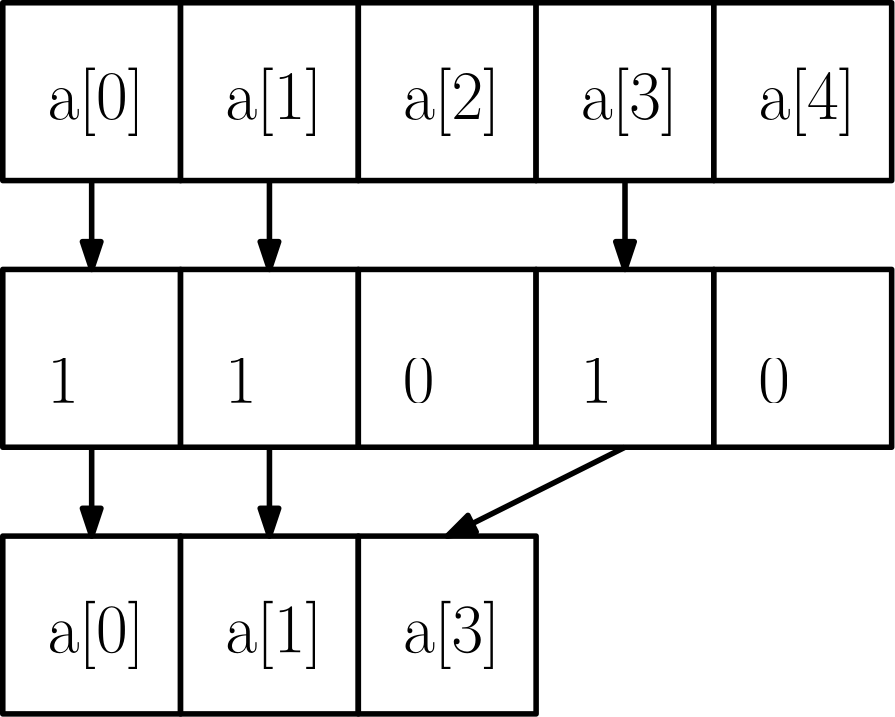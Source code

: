 <?xml version="1.0"?>
<!DOCTYPE ipe SYSTEM "ipe.dtd">
<ipe version="70005" creator="Ipe 7.1.1">
<info created="D:20131031205906" modified="D:20131031224446"/>
<ipestyle name="basic">
<symbol name="arrow/arc(spx)">
<path stroke="sym-stroke" fill="sym-stroke" pen="sym-pen">
0 0 m
-1 0.333 l
-1 -0.333 l
h
</path>
</symbol>
<symbol name="arrow/farc(spx)">
<path stroke="sym-stroke" fill="white" pen="sym-pen">
0 0 m
-1 0.333 l
-1 -0.333 l
h
</path>
</symbol>
<symbol name="mark/circle(sx)" transformations="translations">
<path fill="sym-stroke">
0.6 0 0 0.6 0 0 e
0.4 0 0 0.4 0 0 e
</path>
</symbol>
<symbol name="mark/disk(sx)" transformations="translations">
<path fill="sym-stroke">
0.6 0 0 0.6 0 0 e
</path>
</symbol>
<symbol name="mark/fdisk(sfx)" transformations="translations">
<group>
<path fill="sym-fill">
0.5 0 0 0.5 0 0 e
</path>
<path fill="sym-stroke" fillrule="eofill">
0.6 0 0 0.6 0 0 e
0.4 0 0 0.4 0 0 e
</path>
</group>
</symbol>
<symbol name="mark/box(sx)" transformations="translations">
<path fill="sym-stroke" fillrule="eofill">
-0.6 -0.6 m
0.6 -0.6 l
0.6 0.6 l
-0.6 0.6 l
h
-0.4 -0.4 m
0.4 -0.4 l
0.4 0.4 l
-0.4 0.4 l
h
</path>
</symbol>
<symbol name="mark/square(sx)" transformations="translations">
<path fill="sym-stroke">
-0.6 -0.6 m
0.6 -0.6 l
0.6 0.6 l
-0.6 0.6 l
h
</path>
</symbol>
<symbol name="mark/fsquare(sfx)" transformations="translations">
<group>
<path fill="sym-fill">
-0.5 -0.5 m
0.5 -0.5 l
0.5 0.5 l
-0.5 0.5 l
h
</path>
<path fill="sym-stroke" fillrule="eofill">
-0.6 -0.6 m
0.6 -0.6 l
0.6 0.6 l
-0.6 0.6 l
h
-0.4 -0.4 m
0.4 -0.4 l
0.4 0.4 l
-0.4 0.4 l
h
</path>
</group>
</symbol>
<symbol name="mark/cross(sx)" transformations="translations">
<group>
<path fill="sym-stroke">
-0.43 -0.57 m
0.57 0.43 l
0.43 0.57 l
-0.57 -0.43 l
h
</path>
<path fill="sym-stroke">
-0.43 0.57 m
0.57 -0.43 l
0.43 -0.57 l
-0.57 0.43 l
h
</path>
</group>
</symbol>
<symbol name="arrow/fnormal(spx)">
<path stroke="sym-stroke" fill="white" pen="sym-pen">
0 0 m
-1 0.333 l
-1 -0.333 l
h
</path>
</symbol>
<symbol name="arrow/pointed(spx)">
<path stroke="sym-stroke" fill="sym-stroke" pen="sym-pen">
0 0 m
-1 0.333 l
-0.8 0 l
-1 -0.333 l
h
</path>
</symbol>
<symbol name="arrow/fpointed(spx)">
<path stroke="sym-stroke" fill="white" pen="sym-pen">
0 0 m
-1 0.333 l
-0.8 0 l
-1 -0.333 l
h
</path>
</symbol>
<symbol name="arrow/linear(spx)">
<path stroke="sym-stroke" pen="sym-pen">
-1 0.333 m
0 0 l
-1 -0.333 l
</path>
</symbol>
<symbol name="arrow/fdouble(spx)">
<path stroke="sym-stroke" fill="white" pen="sym-pen">
0 0 m
-1 0.333 l
-1 -0.333 l
h
-1 0 m
-2 0.333 l
-2 -0.333 l
h
</path>
</symbol>
<symbol name="arrow/double(spx)">
<path stroke="sym-stroke" fill="sym-stroke" pen="sym-pen">
0 0 m
-1 0.333 l
-1 -0.333 l
h
-1 0 m
-2 0.333 l
-2 -0.333 l
h
</path>
</symbol>
<pen name="heavier" value="0.8"/>
<pen name="fat" value="1.2"/>
<pen name="ultrafat" value="2"/>
<symbolsize name="large" value="5"/>
<symbolsize name="small" value="2"/>
<symbolsize name="tiny" value="1.1"/>
<arrowsize name="large" value="10"/>
<arrowsize name="small" value="5"/>
<arrowsize name="tiny" value="3"/>
<color name="red" value="1 0 0"/>
<color name="green" value="0 1 0"/>
<color name="blue" value="0 0 1"/>
<color name="yellow" value="1 1 0"/>
<color name="orange" value="1 0.647 0"/>
<color name="gold" value="1 0.843 0"/>
<color name="purple" value="0.627 0.125 0.941"/>
<color name="gray" value="0.745"/>
<color name="brown" value="0.647 0.165 0.165"/>
<color name="navy" value="0 0 0.502"/>
<color name="pink" value="1 0.753 0.796"/>
<color name="seagreen" value="0.18 0.545 0.341"/>
<color name="turquoise" value="0.251 0.878 0.816"/>
<color name="violet" value="0.933 0.51 0.933"/>
<color name="darkblue" value="0 0 0.545"/>
<color name="darkcyan" value="0 0.545 0.545"/>
<color name="darkgray" value="0.663"/>
<color name="darkgreen" value="0 0.392 0"/>
<color name="darkmagenta" value="0.545 0 0.545"/>
<color name="darkorange" value="1 0.549 0"/>
<color name="darkred" value="0.545 0 0"/>
<color name="lightblue" value="0.678 0.847 0.902"/>
<color name="lightcyan" value="0.878 1 1"/>
<color name="lightgray" value="0.827"/>
<color name="lightgreen" value="0.565 0.933 0.565"/>
<color name="lightyellow" value="1 1 0.878"/>
<dashstyle name="dashed" value="[4] 0"/>
<dashstyle name="dotted" value="[1 3] 0"/>
<dashstyle name="dash dotted" value="[4 2 1 2] 0"/>
<dashstyle name="dash dot dotted" value="[4 2 1 2 1 2] 0"/>
<textsize name="large" value="\large"/>
<textsize name="Large" value="\Large"/>
<textsize name="LARGE" value="\LARGE"/>
<textsize name="huge" value="\huge"/>
<textsize name="Huge" value="\Huge"/>
<textsize name="small" value="\small"/>
<textsize name="footnote" value="\footnotesize"/>
<textsize name="tiny" value="\tiny"/>
<textstyle name="center" begin="\begin{center}" end="\end{center}"/>
<textstyle name="itemize" begin="\begin{itemize}" end="\end{itemize}"/>
<textstyle name="item" begin="\begin{itemize}\item{}" end="\end{itemize}"/>
<gridsize name="4 pts" value="4"/>
<gridsize name="8 pts (~3 mm)" value="8"/>
<gridsize name="16 pts (~6 mm)" value="16"/>
<gridsize name="32 pts (~12 mm)" value="32"/>
<gridsize name="10 pts (~3.5 mm)" value="10"/>
<gridsize name="20 pts (~7 mm)" value="20"/>
<gridsize name="14 pts (~5 mm)" value="14"/>
<gridsize name="28 pts (~10 mm)" value="28"/>
<gridsize name="56 pts (~20 mm)" value="56"/>
<anglesize name="90 deg" value="90"/>
<anglesize name="60 deg" value="60"/>
<anglesize name="45 deg" value="45"/>
<anglesize name="30 deg" value="30"/>
<anglesize name="22.5 deg" value="22.5"/>
<tiling name="falling" angle="-60" step="4" width="1"/>
<tiling name="rising" angle="30" step="4" width="1"/>
</ipestyle>
<page>
<layer name="alpha"/>
<view layers="alpha" active="alpha"/>
<path layer="alpha" stroke="black" fill="white" pen="ultrafat">
64 768 m
64 704 l
128 704 l
128 768 l
h
</path>
<path stroke="black" fill="white" pen="ultrafat">
128 768 m
128 704 l
192 704 l
192 768 l
h
</path>
<path stroke="black" fill="white" pen="ultrafat">
192 768 m
192 704 l
256 704 l
256 768 l
h
</path>
<path stroke="black" fill="white" pen="ultrafat">
256 768 m
256 704 l
320 704 l
320 768 l
h
</path>
<path stroke="black" fill="white" pen="ultrafat">
320 768 m
320 704 l
384 704 l
384 768 l
h
</path>
<path matrix="1 0 0 1 0 -192" stroke="black" fill="white" pen="ultrafat">
64 768 m
64 704 l
128 704 l
128 768 l
h
</path>
<path matrix="1 0 0 1 0 -192" stroke="black" fill="white" pen="ultrafat">
128 768 m
128 704 l
192 704 l
192 768 l
h
</path>
<path matrix="1 0 0 1 0 -192" stroke="black" fill="white" pen="ultrafat">
192 768 m
192 704 l
256 704 l
256 768 l
h
</path>
<text transformations="translations" pos="80 720" stroke="black" type="label" width="35.111" height="18.564" depth="6.18" valign="bottom" size="Huge">a[0]</text>
<text transformations="translations" pos="144 720" stroke="black" type="label" width="35.111" height="18.564" depth="6.18" valign="bottom" size="Huge">a[1]</text>
<text transformations="translations" pos="208 720" stroke="black" type="label" width="35.111" height="18.564" depth="6.18" valign="bottom" size="Huge">a[2]</text>
<text transformations="translations" pos="272 720" stroke="black" type="label" width="35.111" height="18.564" depth="6.18" valign="bottom" size="Huge">a[3]</text>
<text transformations="translations" pos="336 720" stroke="black" type="label" width="35.111" height="18.564" depth="6.18" valign="bottom" size="Huge">a[4]</text>
<path matrix="1 0 0 1 0 -96" stroke="black" fill="white" pen="ultrafat">
64 768 m
64 704 l
128 704 l
128 768 l
h
</path>
<path matrix="1 0 0 1 0 -96" stroke="black" fill="white" pen="ultrafat">
128 768 m
128 704 l
192 704 l
192 768 l
h
</path>
<path matrix="1 0 0 1 0 -96" stroke="black" fill="white" pen="ultrafat">
192 768 m
192 704 l
256 704 l
256 768 l
h
</path>
<path matrix="1 0 0 1 0 -96" stroke="black" fill="white" pen="ultrafat">
256 768 m
256 704 l
320 704 l
320 768 l
h
</path>
<path matrix="1 0 0 1 0 -96" stroke="black" fill="white" pen="ultrafat">
320 768 m
320 704 l
384 704 l
384 768 l
h
</path>
<text matrix="1 0 0 1 -16 80" transformations="translations" pos="96 544" stroke="black" type="label" width="11.368" height="15.978" depth="0" valign="bottom" size="Huge">1</text>
<text transformations="translations" pos="144 624" stroke="black" type="label" width="11.368" height="15.978" depth="0" valign="bottom" size="Huge">1</text>
<text transformations="translations" pos="208 624" stroke="black" type="label" width="11.368" height="15.978" depth="0" valign="bottom" size="Huge">0</text>
<text transformations="translations" pos="272 624" stroke="black" type="label" width="11.368" height="15.978" depth="0" valign="bottom" size="Huge">1</text>
<text transformations="translations" pos="336 624" stroke="black" type="label" width="11.368" height="15.978" depth="0" valign="bottom" size="Huge">0</text>
<text matrix="1 0 0 1 0 -192" transformations="translations" pos="80 720" stroke="black" type="label" valign="bottom" size="Huge">a[0]</text>
<text matrix="1 0 0 1 0 -192" transformations="translations" pos="144 720" stroke="black" type="label" valign="bottom" size="Huge">a[1]</text>
<text matrix="1 0 0 1 -64 -192" transformations="translations" pos="272 720" stroke="black" type="label" valign="bottom" size="Huge">a[3]</text>
<path stroke="black" pen="ultrafat" arrow="normal/large">
96 608 m
96 576 l
</path>
<path stroke="black" pen="ultrafat" arrow="normal/large">
160 704 m
160 672 l
</path>
<path stroke="black" pen="ultrafat" arrow="normal/large">
160 608 m
160 576 l
</path>
<path stroke="black" pen="ultrafat" arrow="normal/large">
288 704 m
288 704 l
288 672 l
</path>
<path stroke="black" pen="ultrafat" arrow="normal/large">
288 608 m
224 576 l
</path>
<path stroke="black" pen="ultrafat" arrow="normal/large">
96 704 m
96 672 l
</path>
</page>
</ipe>
